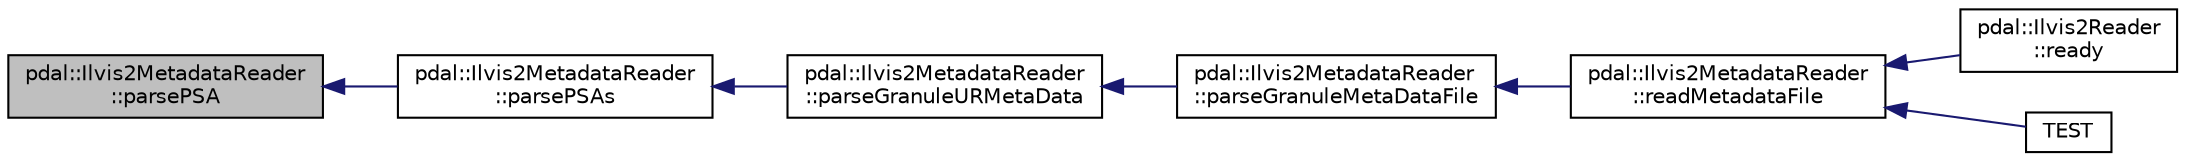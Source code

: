 digraph "pdal::Ilvis2MetadataReader::parsePSA"
{
  edge [fontname="Helvetica",fontsize="10",labelfontname="Helvetica",labelfontsize="10"];
  node [fontname="Helvetica",fontsize="10",shape=record];
  rankdir="LR";
  Node1 [label="pdal::Ilvis2MetadataReader\l::parsePSA",height=0.2,width=0.4,color="black", fillcolor="grey75", style="filled", fontcolor="black"];
  Node1 -> Node2 [dir="back",color="midnightblue",fontsize="10",style="solid",fontname="Helvetica"];
  Node2 [label="pdal::Ilvis2MetadataReader\l::parsePSAs",height=0.2,width=0.4,color="black", fillcolor="white", style="filled",URL="$classpdal_1_1Ilvis2MetadataReader.html#af1b1adceb1670cd1e3cc7e87bc6e4f38"];
  Node2 -> Node3 [dir="back",color="midnightblue",fontsize="10",style="solid",fontname="Helvetica"];
  Node3 [label="pdal::Ilvis2MetadataReader\l::parseGranuleURMetaData",height=0.2,width=0.4,color="black", fillcolor="white", style="filled",URL="$classpdal_1_1Ilvis2MetadataReader.html#a783b9f94a8bb9834184167fc2653056a"];
  Node3 -> Node4 [dir="back",color="midnightblue",fontsize="10",style="solid",fontname="Helvetica"];
  Node4 [label="pdal::Ilvis2MetadataReader\l::parseGranuleMetaDataFile",height=0.2,width=0.4,color="black", fillcolor="white", style="filled",URL="$classpdal_1_1Ilvis2MetadataReader.html#acb5e58e739a834c6c0b81e99cf09e6ca"];
  Node4 -> Node5 [dir="back",color="midnightblue",fontsize="10",style="solid",fontname="Helvetica"];
  Node5 [label="pdal::Ilvis2MetadataReader\l::readMetadataFile",height=0.2,width=0.4,color="black", fillcolor="white", style="filled",URL="$classpdal_1_1Ilvis2MetadataReader.html#a108eda4cb0df5d7d9bedc27a8810ae49"];
  Node5 -> Node6 [dir="back",color="midnightblue",fontsize="10",style="solid",fontname="Helvetica"];
  Node6 [label="pdal::Ilvis2Reader\l::ready",height=0.2,width=0.4,color="black", fillcolor="white", style="filled",URL="$classpdal_1_1Ilvis2Reader.html#a3a51f2b6fbee7800a7fd7c2fe23b9c08"];
  Node5 -> Node7 [dir="back",color="midnightblue",fontsize="10",style="solid",fontname="Helvetica"];
  Node7 [label="TEST",height=0.2,width=0.4,color="black", fillcolor="white", style="filled",URL="$Ilvis2MetadataReaderTest_8cpp.html#a0311221c2defde947a60677ee8563890"];
}
